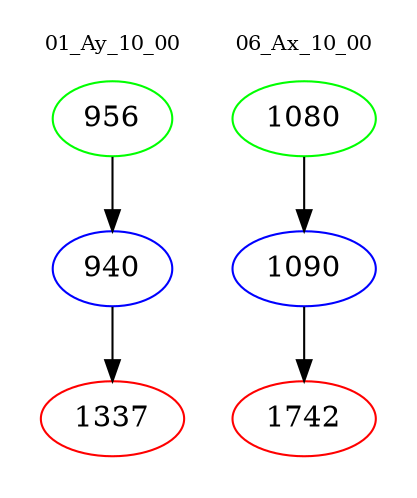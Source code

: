 digraph{
subgraph cluster_0 {
color = white
label = "01_Ay_10_00";
fontsize=10;
T0_956 [label="956", color="green"]
T0_956 -> T0_940 [color="black"]
T0_940 [label="940", color="blue"]
T0_940 -> T0_1337 [color="black"]
T0_1337 [label="1337", color="red"]
}
subgraph cluster_1 {
color = white
label = "06_Ax_10_00";
fontsize=10;
T1_1080 [label="1080", color="green"]
T1_1080 -> T1_1090 [color="black"]
T1_1090 [label="1090", color="blue"]
T1_1090 -> T1_1742 [color="black"]
T1_1742 [label="1742", color="red"]
}
}
